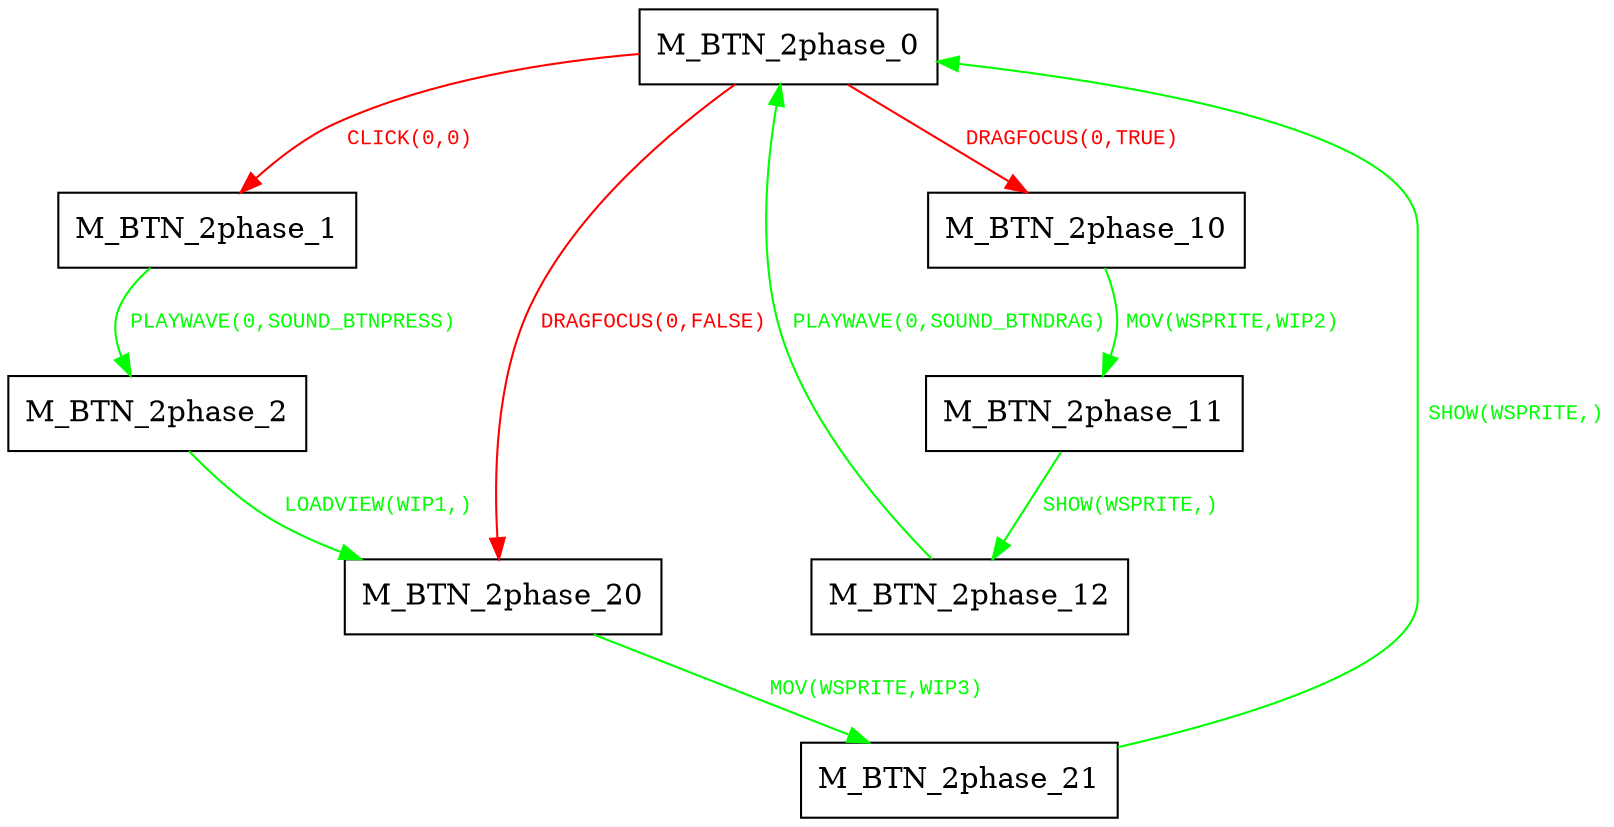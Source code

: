 digraph {
 node [shape=record];
"M_BTN_2phase_0" -> "M_BTN_2phase_1"[color=red, fontcolor=red, label=< <font face="Courier New" point-size="10">
CLICK(0,0)<br/>
</font>>];
"M_BTN_2phase_0" -> "M_BTN_2phase_10"[color=red, fontcolor=red, label=< <font face="Courier New" point-size="10">
DRAGFOCUS(0,TRUE)<br/>
</font>>];
"M_BTN_2phase_0" -> "M_BTN_2phase_20"[color=red, fontcolor=red, label=< <font face="Courier New" point-size="10">
DRAGFOCUS(0,FALSE)<br/>
</font>>];
"M_BTN_2phase_1" -> "M_BTN_2phase_2"[color=green, fontcolor=green, label=< <font face="Courier New" point-size="10">
PLAYWAVE(0,SOUND_BTNPRESS)<br/>
</font>>];
"M_BTN_2phase_2" -> "M_BTN_2phase_20"[color=green, fontcolor=green, label=< <font face="Courier New" point-size="10">
LOADVIEW(WIP1,)<br/>
</font>>];
"M_BTN_2phase_10" -> "M_BTN_2phase_11"[color=green, fontcolor=green, label=< <font face="Courier New" point-size="10">
MOV(WSPRITE,WIP2)<br/>
</font>>];
"M_BTN_2phase_11" -> "M_BTN_2phase_12"[color=green, fontcolor=green, label=< <font face="Courier New" point-size="10">
SHOW(WSPRITE,)<br/>
</font>>];
"M_BTN_2phase_12" -> "M_BTN_2phase_0"[color=green, fontcolor=green, label=< <font face="Courier New" point-size="10">
PLAYWAVE(0,SOUND_BTNDRAG)<br/>
</font>>];
"M_BTN_2phase_20" -> "M_BTN_2phase_21"[color=green, fontcolor=green, label=< <font face="Courier New" point-size="10">
MOV(WSPRITE,WIP3)<br/>
</font>>];
"M_BTN_2phase_21" -> "M_BTN_2phase_0"[color=green, fontcolor=green, label=< <font face="Courier New" point-size="10">
SHOW(WSPRITE,)<br/>
</font>>];
}
